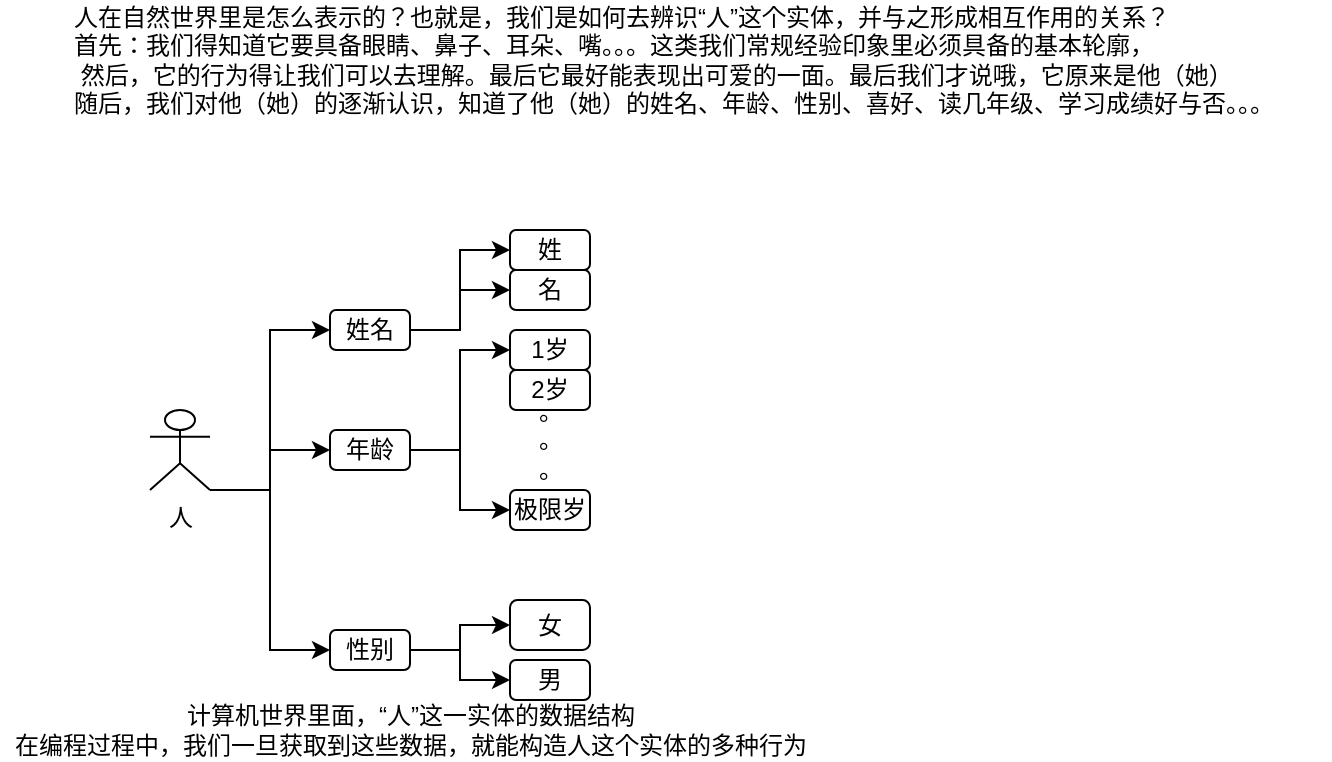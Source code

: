 <mxfile version="15.5.0" type="github">
  <diagram id="1dRo5ZtdfTXRHGiEh3tT" name="Page-1">
    <mxGraphModel dx="1422" dy="762" grid="1" gridSize="10" guides="1" tooltips="1" connect="1" arrows="1" fold="1" page="1" pageScale="1" pageWidth="827" pageHeight="1169" math="0" shadow="0">
      <root>
        <mxCell id="0" />
        <mxCell id="1" parent="0" />
        <mxCell id="vT0mGc1bMiAUVa-cbs3g-24" style="edgeStyle=orthogonalEdgeStyle;rounded=0;orthogonalLoop=1;jettySize=auto;html=1;exitX=1;exitY=1;exitDx=0;exitDy=0;exitPerimeter=0;entryX=0;entryY=0.5;entryDx=0;entryDy=0;" edge="1" parent="1" source="ScJCoEOn4eRMB-LrRiTC-1" target="vT0mGc1bMiAUVa-cbs3g-7">
          <mxGeometry relative="1" as="geometry">
            <Array as="points">
              <mxPoint x="170" y="290" />
              <mxPoint x="170" y="370" />
            </Array>
          </mxGeometry>
        </mxCell>
        <mxCell id="vT0mGc1bMiAUVa-cbs3g-25" style="edgeStyle=orthogonalEdgeStyle;rounded=0;orthogonalLoop=1;jettySize=auto;html=1;exitX=1;exitY=1;exitDx=0;exitDy=0;exitPerimeter=0;entryX=0;entryY=0.5;entryDx=0;entryDy=0;" edge="1" parent="1" source="ScJCoEOn4eRMB-LrRiTC-1" target="vT0mGc1bMiAUVa-cbs3g-6">
          <mxGeometry relative="1" as="geometry">
            <Array as="points">
              <mxPoint x="170" y="290" />
              <mxPoint x="170" y="270" />
            </Array>
          </mxGeometry>
        </mxCell>
        <mxCell id="ScJCoEOn4eRMB-LrRiTC-1" value="人&lt;br&gt;" style="shape=umlActor;verticalLabelPosition=bottom;verticalAlign=top;html=1;outlineConnect=0;" parent="1" vertex="1">
          <mxGeometry x="110" y="250" width="30" height="40" as="geometry" />
        </mxCell>
        <mxCell id="ScJCoEOn4eRMB-LrRiTC-2" value="人在自然世界里是怎么表示的？也就是，我们是如何去辨识“人”这个实体，并与之形成相互作用的关系？&lt;br&gt;首先：我们得知道它要具备眼睛、鼻子、耳朵、嘴。。。这类我们常规经验印象里必须具备的基本轮廓，&lt;br&gt;&lt;span style=&quot;white-space: pre&quot;&gt;	&lt;/span&gt;然后，它的行为得让我们可以去理解。最后它最好能表现出可爱的一面。最后我们才说哦，它原来是他（她）&lt;br&gt;随后，我们对他（她）的逐渐认识，知道了他（她）的姓名、年龄、性别、喜好、读几年级、学习成绩好与否。。。" style="text;html=1;align=left;verticalAlign=middle;resizable=0;points=[];autosize=1;strokeColor=none;fillColor=none;" parent="1" vertex="1">
          <mxGeometry x="70" y="45" width="630" height="60" as="geometry" />
        </mxCell>
        <mxCell id="vT0mGc1bMiAUVa-cbs3g-2" value="" style="edgeStyle=elbowEdgeStyle;elbow=horizontal;endArrow=classic;html=1;rounded=0;exitX=1;exitY=1;exitDx=0;exitDy=0;exitPerimeter=0;entryX=0;entryY=0.5;entryDx=0;entryDy=0;" edge="1" parent="1" source="ScJCoEOn4eRMB-LrRiTC-1" target="vT0mGc1bMiAUVa-cbs3g-4">
          <mxGeometry width="50" height="50" relative="1" as="geometry">
            <mxPoint x="160" y="310" as="sourcePoint" />
            <mxPoint x="190" y="210" as="targetPoint" />
            <Array as="points">
              <mxPoint x="170" y="240" />
              <mxPoint x="165" y="270" />
            </Array>
          </mxGeometry>
        </mxCell>
        <mxCell id="vT0mGc1bMiAUVa-cbs3g-9" value="" style="edgeStyle=orthogonalEdgeStyle;rounded=0;orthogonalLoop=1;jettySize=auto;html=1;entryX=0;entryY=0.5;entryDx=0;entryDy=0;" edge="1" parent="1" source="vT0mGc1bMiAUVa-cbs3g-4" target="vT0mGc1bMiAUVa-cbs3g-10">
          <mxGeometry relative="1" as="geometry">
            <mxPoint x="280" y="210" as="targetPoint" />
          </mxGeometry>
        </mxCell>
        <mxCell id="vT0mGc1bMiAUVa-cbs3g-12" style="edgeStyle=orthogonalEdgeStyle;rounded=0;orthogonalLoop=1;jettySize=auto;html=1;exitX=1;exitY=0.5;exitDx=0;exitDy=0;" edge="1" parent="1" source="vT0mGc1bMiAUVa-cbs3g-4" target="vT0mGc1bMiAUVa-cbs3g-11">
          <mxGeometry relative="1" as="geometry" />
        </mxCell>
        <mxCell id="vT0mGc1bMiAUVa-cbs3g-4" value="姓名" style="rounded=1;whiteSpace=wrap;html=1;align=center;" vertex="1" parent="1">
          <mxGeometry x="200" y="200" width="40" height="20" as="geometry" />
        </mxCell>
        <mxCell id="vT0mGc1bMiAUVa-cbs3g-19" style="edgeStyle=orthogonalEdgeStyle;rounded=0;orthogonalLoop=1;jettySize=auto;html=1;exitX=1;exitY=0.5;exitDx=0;exitDy=0;entryX=0;entryY=0.5;entryDx=0;entryDy=0;" edge="1" parent="1" source="vT0mGc1bMiAUVa-cbs3g-6" target="vT0mGc1bMiAUVa-cbs3g-13">
          <mxGeometry relative="1" as="geometry" />
        </mxCell>
        <mxCell id="vT0mGc1bMiAUVa-cbs3g-20" style="edgeStyle=orthogonalEdgeStyle;rounded=0;orthogonalLoop=1;jettySize=auto;html=1;exitX=1;exitY=0.5;exitDx=0;exitDy=0;entryX=0;entryY=0.5;entryDx=0;entryDy=0;" edge="1" parent="1" source="vT0mGc1bMiAUVa-cbs3g-6" target="vT0mGc1bMiAUVa-cbs3g-15">
          <mxGeometry relative="1" as="geometry" />
        </mxCell>
        <mxCell id="vT0mGc1bMiAUVa-cbs3g-6" value="年龄" style="rounded=1;whiteSpace=wrap;html=1;align=center;" vertex="1" parent="1">
          <mxGeometry x="200" y="260" width="40" height="20" as="geometry" />
        </mxCell>
        <mxCell id="vT0mGc1bMiAUVa-cbs3g-22" style="edgeStyle=orthogonalEdgeStyle;rounded=0;orthogonalLoop=1;jettySize=auto;html=1;exitX=1;exitY=0.5;exitDx=0;exitDy=0;entryX=0;entryY=0.5;entryDx=0;entryDy=0;" edge="1" parent="1" source="vT0mGc1bMiAUVa-cbs3g-7" target="vT0mGc1bMiAUVa-cbs3g-18">
          <mxGeometry relative="1" as="geometry" />
        </mxCell>
        <mxCell id="vT0mGc1bMiAUVa-cbs3g-23" style="edgeStyle=orthogonalEdgeStyle;rounded=0;orthogonalLoop=1;jettySize=auto;html=1;exitX=1;exitY=0.5;exitDx=0;exitDy=0;entryX=0;entryY=0.5;entryDx=0;entryDy=0;" edge="1" parent="1" source="vT0mGc1bMiAUVa-cbs3g-7" target="vT0mGc1bMiAUVa-cbs3g-17">
          <mxGeometry relative="1" as="geometry" />
        </mxCell>
        <mxCell id="vT0mGc1bMiAUVa-cbs3g-7" value="性别" style="rounded=1;whiteSpace=wrap;html=1;align=center;" vertex="1" parent="1">
          <mxGeometry x="200" y="360" width="40" height="20" as="geometry" />
        </mxCell>
        <mxCell id="vT0mGc1bMiAUVa-cbs3g-10" value="姓" style="rounded=1;whiteSpace=wrap;html=1;align=center;" vertex="1" parent="1">
          <mxGeometry x="290" y="160" width="40" height="20" as="geometry" />
        </mxCell>
        <mxCell id="vT0mGc1bMiAUVa-cbs3g-11" value="名" style="rounded=1;whiteSpace=wrap;html=1;align=center;" vertex="1" parent="1">
          <mxGeometry x="290" y="180" width="40" height="20" as="geometry" />
        </mxCell>
        <mxCell id="vT0mGc1bMiAUVa-cbs3g-13" value="1岁" style="rounded=1;whiteSpace=wrap;html=1;align=center;" vertex="1" parent="1">
          <mxGeometry x="290" y="210" width="40" height="20" as="geometry" />
        </mxCell>
        <mxCell id="vT0mGc1bMiAUVa-cbs3g-14" value="2岁" style="rounded=1;whiteSpace=wrap;html=1;align=center;" vertex="1" parent="1">
          <mxGeometry x="290" y="230" width="40" height="20" as="geometry" />
        </mxCell>
        <mxCell id="vT0mGc1bMiAUVa-cbs3g-15" value="极限岁" style="rounded=1;whiteSpace=wrap;html=1;align=left;" vertex="1" parent="1">
          <mxGeometry x="290" y="290" width="40" height="20" as="geometry" />
        </mxCell>
        <mxCell id="vT0mGc1bMiAUVa-cbs3g-16" value="。&lt;br&gt;。&lt;br&gt;。" style="text;html=1;align=center;verticalAlign=middle;resizable=0;points=[];autosize=1;strokeColor=none;fillColor=none;" vertex="1" parent="1">
          <mxGeometry x="295" y="240" width="30" height="50" as="geometry" />
        </mxCell>
        <mxCell id="vT0mGc1bMiAUVa-cbs3g-17" value="男" style="rounded=1;whiteSpace=wrap;html=1;align=center;" vertex="1" parent="1">
          <mxGeometry x="290" y="375" width="40" height="20" as="geometry" />
        </mxCell>
        <mxCell id="vT0mGc1bMiAUVa-cbs3g-18" value="女" style="rounded=1;whiteSpace=wrap;html=1;align=center;" vertex="1" parent="1">
          <mxGeometry x="290" y="345" width="40" height="25" as="geometry" />
        </mxCell>
        <mxCell id="vT0mGc1bMiAUVa-cbs3g-26" value="计算机世界里面，“人”这一实体的数据结构&lt;br&gt;在编程过程中，我们一旦获取到这些数据，就能构造人这个实体的多种行为" style="text;html=1;align=center;verticalAlign=middle;resizable=0;points=[];autosize=1;strokeColor=none;fillColor=none;" vertex="1" parent="1">
          <mxGeometry x="35" y="395" width="410" height="30" as="geometry" />
        </mxCell>
      </root>
    </mxGraphModel>
  </diagram>
</mxfile>
